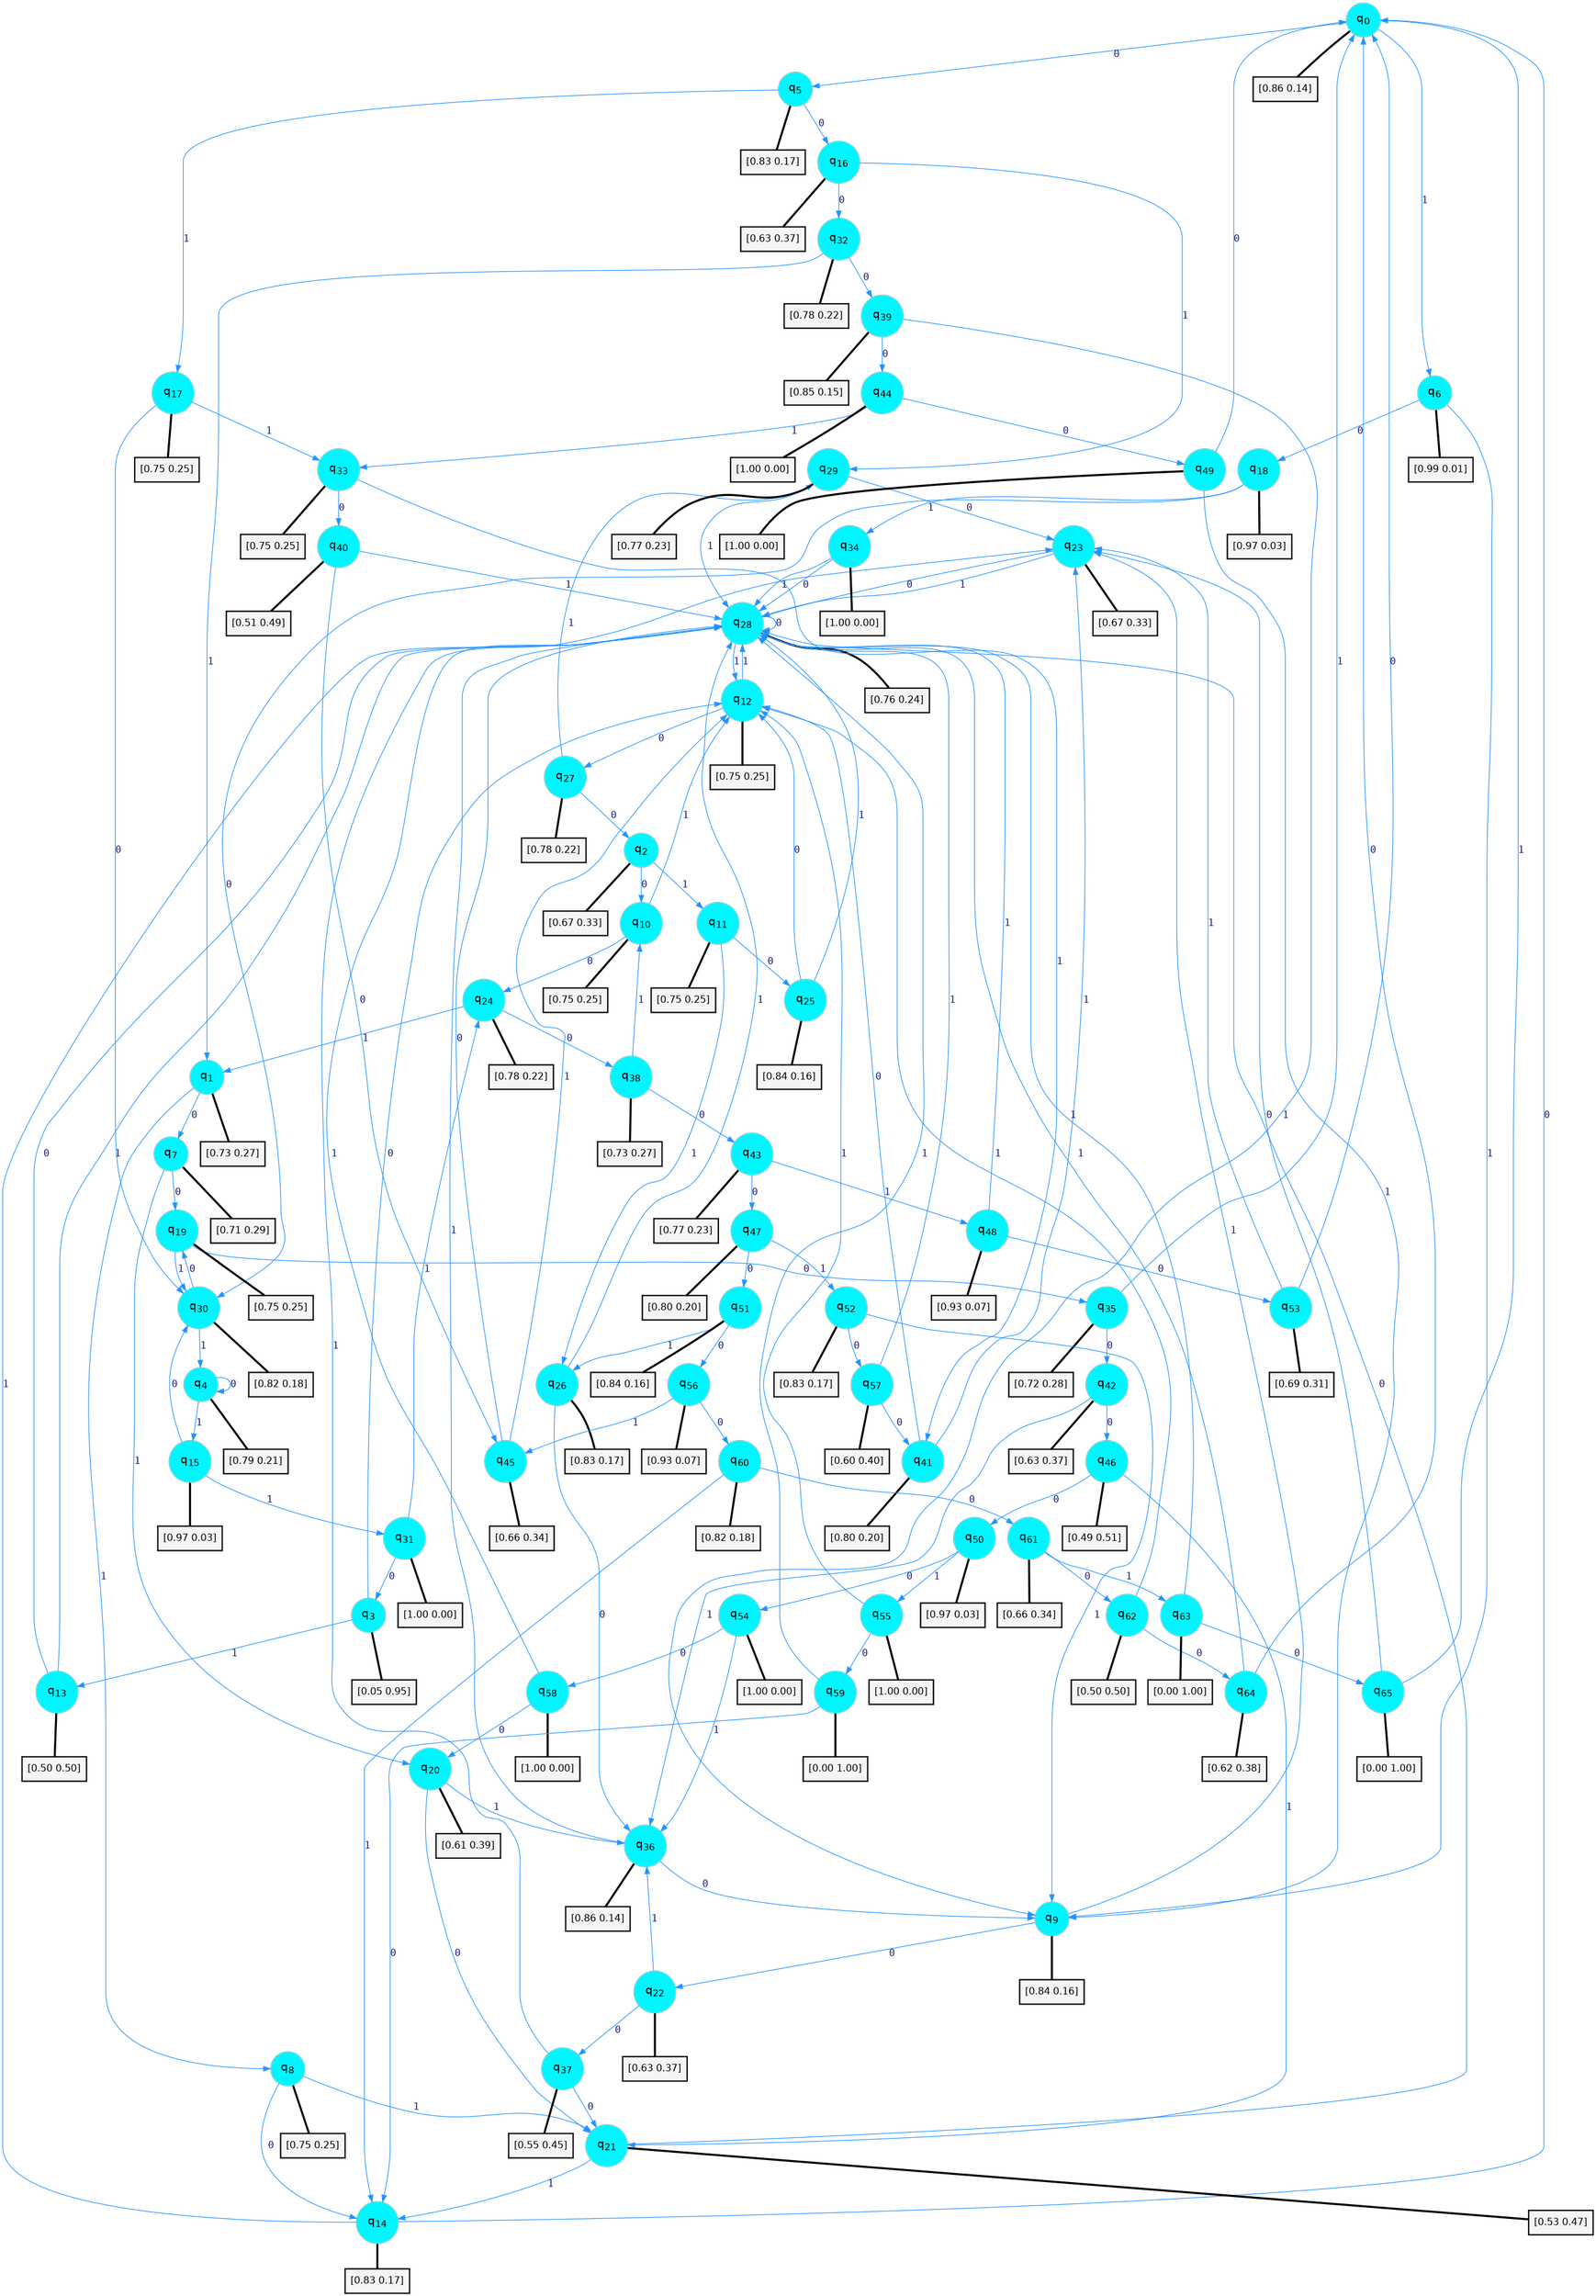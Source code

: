 digraph G {
graph [
bgcolor=transparent, dpi=300, rankdir=TD, size="40,25"];
node [
color=gray, fillcolor=turquoise1, fontcolor=black, fontname=Helvetica, fontsize=16, fontweight=bold, shape=circle, style=filled];
edge [
arrowsize=1, color=dodgerblue1, fontcolor=midnightblue, fontname=courier, fontweight=bold, penwidth=1, style=solid, weight=20];
0[label=<q<SUB>0</SUB>>];
1[label=<q<SUB>1</SUB>>];
2[label=<q<SUB>2</SUB>>];
3[label=<q<SUB>3</SUB>>];
4[label=<q<SUB>4</SUB>>];
5[label=<q<SUB>5</SUB>>];
6[label=<q<SUB>6</SUB>>];
7[label=<q<SUB>7</SUB>>];
8[label=<q<SUB>8</SUB>>];
9[label=<q<SUB>9</SUB>>];
10[label=<q<SUB>10</SUB>>];
11[label=<q<SUB>11</SUB>>];
12[label=<q<SUB>12</SUB>>];
13[label=<q<SUB>13</SUB>>];
14[label=<q<SUB>14</SUB>>];
15[label=<q<SUB>15</SUB>>];
16[label=<q<SUB>16</SUB>>];
17[label=<q<SUB>17</SUB>>];
18[label=<q<SUB>18</SUB>>];
19[label=<q<SUB>19</SUB>>];
20[label=<q<SUB>20</SUB>>];
21[label=<q<SUB>21</SUB>>];
22[label=<q<SUB>22</SUB>>];
23[label=<q<SUB>23</SUB>>];
24[label=<q<SUB>24</SUB>>];
25[label=<q<SUB>25</SUB>>];
26[label=<q<SUB>26</SUB>>];
27[label=<q<SUB>27</SUB>>];
28[label=<q<SUB>28</SUB>>];
29[label=<q<SUB>29</SUB>>];
30[label=<q<SUB>30</SUB>>];
31[label=<q<SUB>31</SUB>>];
32[label=<q<SUB>32</SUB>>];
33[label=<q<SUB>33</SUB>>];
34[label=<q<SUB>34</SUB>>];
35[label=<q<SUB>35</SUB>>];
36[label=<q<SUB>36</SUB>>];
37[label=<q<SUB>37</SUB>>];
38[label=<q<SUB>38</SUB>>];
39[label=<q<SUB>39</SUB>>];
40[label=<q<SUB>40</SUB>>];
41[label=<q<SUB>41</SUB>>];
42[label=<q<SUB>42</SUB>>];
43[label=<q<SUB>43</SUB>>];
44[label=<q<SUB>44</SUB>>];
45[label=<q<SUB>45</SUB>>];
46[label=<q<SUB>46</SUB>>];
47[label=<q<SUB>47</SUB>>];
48[label=<q<SUB>48</SUB>>];
49[label=<q<SUB>49</SUB>>];
50[label=<q<SUB>50</SUB>>];
51[label=<q<SUB>51</SUB>>];
52[label=<q<SUB>52</SUB>>];
53[label=<q<SUB>53</SUB>>];
54[label=<q<SUB>54</SUB>>];
55[label=<q<SUB>55</SUB>>];
56[label=<q<SUB>56</SUB>>];
57[label=<q<SUB>57</SUB>>];
58[label=<q<SUB>58</SUB>>];
59[label=<q<SUB>59</SUB>>];
60[label=<q<SUB>60</SUB>>];
61[label=<q<SUB>61</SUB>>];
62[label=<q<SUB>62</SUB>>];
63[label=<q<SUB>63</SUB>>];
64[label=<q<SUB>64</SUB>>];
65[label=<q<SUB>65</SUB>>];
66[label="[0.86 0.14]", shape=box,fontcolor=black, fontname=Helvetica, fontsize=14, penwidth=2, fillcolor=whitesmoke,color=black];
67[label="[0.73 0.27]", shape=box,fontcolor=black, fontname=Helvetica, fontsize=14, penwidth=2, fillcolor=whitesmoke,color=black];
68[label="[0.67 0.33]", shape=box,fontcolor=black, fontname=Helvetica, fontsize=14, penwidth=2, fillcolor=whitesmoke,color=black];
69[label="[0.05 0.95]", shape=box,fontcolor=black, fontname=Helvetica, fontsize=14, penwidth=2, fillcolor=whitesmoke,color=black];
70[label="[0.79 0.21]", shape=box,fontcolor=black, fontname=Helvetica, fontsize=14, penwidth=2, fillcolor=whitesmoke,color=black];
71[label="[0.83 0.17]", shape=box,fontcolor=black, fontname=Helvetica, fontsize=14, penwidth=2, fillcolor=whitesmoke,color=black];
72[label="[0.99 0.01]", shape=box,fontcolor=black, fontname=Helvetica, fontsize=14, penwidth=2, fillcolor=whitesmoke,color=black];
73[label="[0.71 0.29]", shape=box,fontcolor=black, fontname=Helvetica, fontsize=14, penwidth=2, fillcolor=whitesmoke,color=black];
74[label="[0.75 0.25]", shape=box,fontcolor=black, fontname=Helvetica, fontsize=14, penwidth=2, fillcolor=whitesmoke,color=black];
75[label="[0.84 0.16]", shape=box,fontcolor=black, fontname=Helvetica, fontsize=14, penwidth=2, fillcolor=whitesmoke,color=black];
76[label="[0.75 0.25]", shape=box,fontcolor=black, fontname=Helvetica, fontsize=14, penwidth=2, fillcolor=whitesmoke,color=black];
77[label="[0.75 0.25]", shape=box,fontcolor=black, fontname=Helvetica, fontsize=14, penwidth=2, fillcolor=whitesmoke,color=black];
78[label="[0.75 0.25]", shape=box,fontcolor=black, fontname=Helvetica, fontsize=14, penwidth=2, fillcolor=whitesmoke,color=black];
79[label="[0.50 0.50]", shape=box,fontcolor=black, fontname=Helvetica, fontsize=14, penwidth=2, fillcolor=whitesmoke,color=black];
80[label="[0.83 0.17]", shape=box,fontcolor=black, fontname=Helvetica, fontsize=14, penwidth=2, fillcolor=whitesmoke,color=black];
81[label="[0.97 0.03]", shape=box,fontcolor=black, fontname=Helvetica, fontsize=14, penwidth=2, fillcolor=whitesmoke,color=black];
82[label="[0.63 0.37]", shape=box,fontcolor=black, fontname=Helvetica, fontsize=14, penwidth=2, fillcolor=whitesmoke,color=black];
83[label="[0.75 0.25]", shape=box,fontcolor=black, fontname=Helvetica, fontsize=14, penwidth=2, fillcolor=whitesmoke,color=black];
84[label="[0.97 0.03]", shape=box,fontcolor=black, fontname=Helvetica, fontsize=14, penwidth=2, fillcolor=whitesmoke,color=black];
85[label="[0.75 0.25]", shape=box,fontcolor=black, fontname=Helvetica, fontsize=14, penwidth=2, fillcolor=whitesmoke,color=black];
86[label="[0.61 0.39]", shape=box,fontcolor=black, fontname=Helvetica, fontsize=14, penwidth=2, fillcolor=whitesmoke,color=black];
87[label="[0.53 0.47]", shape=box,fontcolor=black, fontname=Helvetica, fontsize=14, penwidth=2, fillcolor=whitesmoke,color=black];
88[label="[0.63 0.37]", shape=box,fontcolor=black, fontname=Helvetica, fontsize=14, penwidth=2, fillcolor=whitesmoke,color=black];
89[label="[0.67 0.33]", shape=box,fontcolor=black, fontname=Helvetica, fontsize=14, penwidth=2, fillcolor=whitesmoke,color=black];
90[label="[0.78 0.22]", shape=box,fontcolor=black, fontname=Helvetica, fontsize=14, penwidth=2, fillcolor=whitesmoke,color=black];
91[label="[0.84 0.16]", shape=box,fontcolor=black, fontname=Helvetica, fontsize=14, penwidth=2, fillcolor=whitesmoke,color=black];
92[label="[0.83 0.17]", shape=box,fontcolor=black, fontname=Helvetica, fontsize=14, penwidth=2, fillcolor=whitesmoke,color=black];
93[label="[0.78 0.22]", shape=box,fontcolor=black, fontname=Helvetica, fontsize=14, penwidth=2, fillcolor=whitesmoke,color=black];
94[label="[0.76 0.24]", shape=box,fontcolor=black, fontname=Helvetica, fontsize=14, penwidth=2, fillcolor=whitesmoke,color=black];
95[label="[0.77 0.23]", shape=box,fontcolor=black, fontname=Helvetica, fontsize=14, penwidth=2, fillcolor=whitesmoke,color=black];
96[label="[0.82 0.18]", shape=box,fontcolor=black, fontname=Helvetica, fontsize=14, penwidth=2, fillcolor=whitesmoke,color=black];
97[label="[1.00 0.00]", shape=box,fontcolor=black, fontname=Helvetica, fontsize=14, penwidth=2, fillcolor=whitesmoke,color=black];
98[label="[0.78 0.22]", shape=box,fontcolor=black, fontname=Helvetica, fontsize=14, penwidth=2, fillcolor=whitesmoke,color=black];
99[label="[0.75 0.25]", shape=box,fontcolor=black, fontname=Helvetica, fontsize=14, penwidth=2, fillcolor=whitesmoke,color=black];
100[label="[1.00 0.00]", shape=box,fontcolor=black, fontname=Helvetica, fontsize=14, penwidth=2, fillcolor=whitesmoke,color=black];
101[label="[0.72 0.28]", shape=box,fontcolor=black, fontname=Helvetica, fontsize=14, penwidth=2, fillcolor=whitesmoke,color=black];
102[label="[0.86 0.14]", shape=box,fontcolor=black, fontname=Helvetica, fontsize=14, penwidth=2, fillcolor=whitesmoke,color=black];
103[label="[0.55 0.45]", shape=box,fontcolor=black, fontname=Helvetica, fontsize=14, penwidth=2, fillcolor=whitesmoke,color=black];
104[label="[0.73 0.27]", shape=box,fontcolor=black, fontname=Helvetica, fontsize=14, penwidth=2, fillcolor=whitesmoke,color=black];
105[label="[0.85 0.15]", shape=box,fontcolor=black, fontname=Helvetica, fontsize=14, penwidth=2, fillcolor=whitesmoke,color=black];
106[label="[0.51 0.49]", shape=box,fontcolor=black, fontname=Helvetica, fontsize=14, penwidth=2, fillcolor=whitesmoke,color=black];
107[label="[0.80 0.20]", shape=box,fontcolor=black, fontname=Helvetica, fontsize=14, penwidth=2, fillcolor=whitesmoke,color=black];
108[label="[0.63 0.37]", shape=box,fontcolor=black, fontname=Helvetica, fontsize=14, penwidth=2, fillcolor=whitesmoke,color=black];
109[label="[0.77 0.23]", shape=box,fontcolor=black, fontname=Helvetica, fontsize=14, penwidth=2, fillcolor=whitesmoke,color=black];
110[label="[1.00 0.00]", shape=box,fontcolor=black, fontname=Helvetica, fontsize=14, penwidth=2, fillcolor=whitesmoke,color=black];
111[label="[0.66 0.34]", shape=box,fontcolor=black, fontname=Helvetica, fontsize=14, penwidth=2, fillcolor=whitesmoke,color=black];
112[label="[0.49 0.51]", shape=box,fontcolor=black, fontname=Helvetica, fontsize=14, penwidth=2, fillcolor=whitesmoke,color=black];
113[label="[0.80 0.20]", shape=box,fontcolor=black, fontname=Helvetica, fontsize=14, penwidth=2, fillcolor=whitesmoke,color=black];
114[label="[0.93 0.07]", shape=box,fontcolor=black, fontname=Helvetica, fontsize=14, penwidth=2, fillcolor=whitesmoke,color=black];
115[label="[1.00 0.00]", shape=box,fontcolor=black, fontname=Helvetica, fontsize=14, penwidth=2, fillcolor=whitesmoke,color=black];
116[label="[0.97 0.03]", shape=box,fontcolor=black, fontname=Helvetica, fontsize=14, penwidth=2, fillcolor=whitesmoke,color=black];
117[label="[0.84 0.16]", shape=box,fontcolor=black, fontname=Helvetica, fontsize=14, penwidth=2, fillcolor=whitesmoke,color=black];
118[label="[0.83 0.17]", shape=box,fontcolor=black, fontname=Helvetica, fontsize=14, penwidth=2, fillcolor=whitesmoke,color=black];
119[label="[0.69 0.31]", shape=box,fontcolor=black, fontname=Helvetica, fontsize=14, penwidth=2, fillcolor=whitesmoke,color=black];
120[label="[1.00 0.00]", shape=box,fontcolor=black, fontname=Helvetica, fontsize=14, penwidth=2, fillcolor=whitesmoke,color=black];
121[label="[1.00 0.00]", shape=box,fontcolor=black, fontname=Helvetica, fontsize=14, penwidth=2, fillcolor=whitesmoke,color=black];
122[label="[0.93 0.07]", shape=box,fontcolor=black, fontname=Helvetica, fontsize=14, penwidth=2, fillcolor=whitesmoke,color=black];
123[label="[0.60 0.40]", shape=box,fontcolor=black, fontname=Helvetica, fontsize=14, penwidth=2, fillcolor=whitesmoke,color=black];
124[label="[1.00 0.00]", shape=box,fontcolor=black, fontname=Helvetica, fontsize=14, penwidth=2, fillcolor=whitesmoke,color=black];
125[label="[0.00 1.00]", shape=box,fontcolor=black, fontname=Helvetica, fontsize=14, penwidth=2, fillcolor=whitesmoke,color=black];
126[label="[0.82 0.18]", shape=box,fontcolor=black, fontname=Helvetica, fontsize=14, penwidth=2, fillcolor=whitesmoke,color=black];
127[label="[0.66 0.34]", shape=box,fontcolor=black, fontname=Helvetica, fontsize=14, penwidth=2, fillcolor=whitesmoke,color=black];
128[label="[0.50 0.50]", shape=box,fontcolor=black, fontname=Helvetica, fontsize=14, penwidth=2, fillcolor=whitesmoke,color=black];
129[label="[0.00 1.00]", shape=box,fontcolor=black, fontname=Helvetica, fontsize=14, penwidth=2, fillcolor=whitesmoke,color=black];
130[label="[0.62 0.38]", shape=box,fontcolor=black, fontname=Helvetica, fontsize=14, penwidth=2, fillcolor=whitesmoke,color=black];
131[label="[0.00 1.00]", shape=box,fontcolor=black, fontname=Helvetica, fontsize=14, penwidth=2, fillcolor=whitesmoke,color=black];
0->5 [label=0];
0->6 [label=1];
0->66 [arrowhead=none, penwidth=3,color=black];
1->7 [label=0];
1->8 [label=1];
1->67 [arrowhead=none, penwidth=3,color=black];
2->10 [label=0];
2->11 [label=1];
2->68 [arrowhead=none, penwidth=3,color=black];
3->12 [label=0];
3->13 [label=1];
3->69 [arrowhead=none, penwidth=3,color=black];
4->4 [label=0];
4->15 [label=1];
4->70 [arrowhead=none, penwidth=3,color=black];
5->16 [label=0];
5->17 [label=1];
5->71 [arrowhead=none, penwidth=3,color=black];
6->18 [label=0];
6->9 [label=1];
6->72 [arrowhead=none, penwidth=3,color=black];
7->19 [label=0];
7->20 [label=1];
7->73 [arrowhead=none, penwidth=3,color=black];
8->14 [label=0];
8->21 [label=1];
8->74 [arrowhead=none, penwidth=3,color=black];
9->22 [label=0];
9->23 [label=1];
9->75 [arrowhead=none, penwidth=3,color=black];
10->24 [label=0];
10->12 [label=1];
10->76 [arrowhead=none, penwidth=3,color=black];
11->25 [label=0];
11->26 [label=1];
11->77 [arrowhead=none, penwidth=3,color=black];
12->27 [label=0];
12->28 [label=1];
12->78 [arrowhead=none, penwidth=3,color=black];
13->28 [label=0];
13->28 [label=1];
13->79 [arrowhead=none, penwidth=3,color=black];
14->0 [label=0];
14->23 [label=1];
14->80 [arrowhead=none, penwidth=3,color=black];
15->30 [label=0];
15->31 [label=1];
15->81 [arrowhead=none, penwidth=3,color=black];
16->32 [label=0];
16->29 [label=1];
16->82 [arrowhead=none, penwidth=3,color=black];
17->30 [label=0];
17->33 [label=1];
17->83 [arrowhead=none, penwidth=3,color=black];
18->30 [label=0];
18->34 [label=1];
18->84 [arrowhead=none, penwidth=3,color=black];
19->35 [label=0];
19->30 [label=1];
19->85 [arrowhead=none, penwidth=3,color=black];
20->21 [label=0];
20->36 [label=1];
20->86 [arrowhead=none, penwidth=3,color=black];
21->28 [label=0];
21->14 [label=1];
21->87 [arrowhead=none, penwidth=3,color=black];
22->37 [label=0];
22->36 [label=1];
22->88 [arrowhead=none, penwidth=3,color=black];
23->28 [label=0];
23->28 [label=1];
23->89 [arrowhead=none, penwidth=3,color=black];
24->38 [label=0];
24->1 [label=1];
24->90 [arrowhead=none, penwidth=3,color=black];
25->12 [label=0];
25->28 [label=1];
25->91 [arrowhead=none, penwidth=3,color=black];
26->36 [label=0];
26->28 [label=1];
26->92 [arrowhead=none, penwidth=3,color=black];
27->2 [label=0];
27->29 [label=1];
27->93 [arrowhead=none, penwidth=3,color=black];
28->28 [label=0];
28->12 [label=1];
28->94 [arrowhead=none, penwidth=3,color=black];
29->23 [label=0];
29->28 [label=1];
29->95 [arrowhead=none, penwidth=3,color=black];
30->19 [label=0];
30->4 [label=1];
30->96 [arrowhead=none, penwidth=3,color=black];
31->3 [label=0];
31->24 [label=1];
31->97 [arrowhead=none, penwidth=3,color=black];
32->39 [label=0];
32->1 [label=1];
32->98 [arrowhead=none, penwidth=3,color=black];
33->40 [label=0];
33->41 [label=1];
33->99 [arrowhead=none, penwidth=3,color=black];
34->28 [label=0];
34->28 [label=1];
34->100 [arrowhead=none, penwidth=3,color=black];
35->42 [label=0];
35->0 [label=1];
35->101 [arrowhead=none, penwidth=3,color=black];
36->9 [label=0];
36->28 [label=1];
36->102 [arrowhead=none, penwidth=3,color=black];
37->21 [label=0];
37->28 [label=1];
37->103 [arrowhead=none, penwidth=3,color=black];
38->43 [label=0];
38->10 [label=1];
38->104 [arrowhead=none, penwidth=3,color=black];
39->44 [label=0];
39->9 [label=1];
39->105 [arrowhead=none, penwidth=3,color=black];
40->45 [label=0];
40->28 [label=1];
40->106 [arrowhead=none, penwidth=3,color=black];
41->12 [label=0];
41->23 [label=1];
41->107 [arrowhead=none, penwidth=3,color=black];
42->46 [label=0];
42->36 [label=1];
42->108 [arrowhead=none, penwidth=3,color=black];
43->47 [label=0];
43->48 [label=1];
43->109 [arrowhead=none, penwidth=3,color=black];
44->49 [label=0];
44->33 [label=1];
44->110 [arrowhead=none, penwidth=3,color=black];
45->28 [label=0];
45->12 [label=1];
45->111 [arrowhead=none, penwidth=3,color=black];
46->50 [label=0];
46->21 [label=1];
46->112 [arrowhead=none, penwidth=3,color=black];
47->51 [label=0];
47->52 [label=1];
47->113 [arrowhead=none, penwidth=3,color=black];
48->53 [label=0];
48->28 [label=1];
48->114 [arrowhead=none, penwidth=3,color=black];
49->0 [label=0];
49->9 [label=1];
49->115 [arrowhead=none, penwidth=3,color=black];
50->54 [label=0];
50->55 [label=1];
50->116 [arrowhead=none, penwidth=3,color=black];
51->56 [label=0];
51->26 [label=1];
51->117 [arrowhead=none, penwidth=3,color=black];
52->57 [label=0];
52->9 [label=1];
52->118 [arrowhead=none, penwidth=3,color=black];
53->0 [label=0];
53->23 [label=1];
53->119 [arrowhead=none, penwidth=3,color=black];
54->58 [label=0];
54->36 [label=1];
54->120 [arrowhead=none, penwidth=3,color=black];
55->59 [label=0];
55->12 [label=1];
55->121 [arrowhead=none, penwidth=3,color=black];
56->60 [label=0];
56->45 [label=1];
56->122 [arrowhead=none, penwidth=3,color=black];
57->41 [label=0];
57->28 [label=1];
57->123 [arrowhead=none, penwidth=3,color=black];
58->20 [label=0];
58->28 [label=1];
58->124 [arrowhead=none, penwidth=3,color=black];
59->14 [label=0];
59->28 [label=1];
59->125 [arrowhead=none, penwidth=3,color=black];
60->61 [label=0];
60->14 [label=1];
60->126 [arrowhead=none, penwidth=3,color=black];
61->62 [label=0];
61->63 [label=1];
61->127 [arrowhead=none, penwidth=3,color=black];
62->64 [label=0];
62->12 [label=1];
62->128 [arrowhead=none, penwidth=3,color=black];
63->65 [label=0];
63->28 [label=1];
63->129 [arrowhead=none, penwidth=3,color=black];
64->0 [label=0];
64->28 [label=1];
64->130 [arrowhead=none, penwidth=3,color=black];
65->23 [label=0];
65->0 [label=1];
65->131 [arrowhead=none, penwidth=3,color=black];
}
